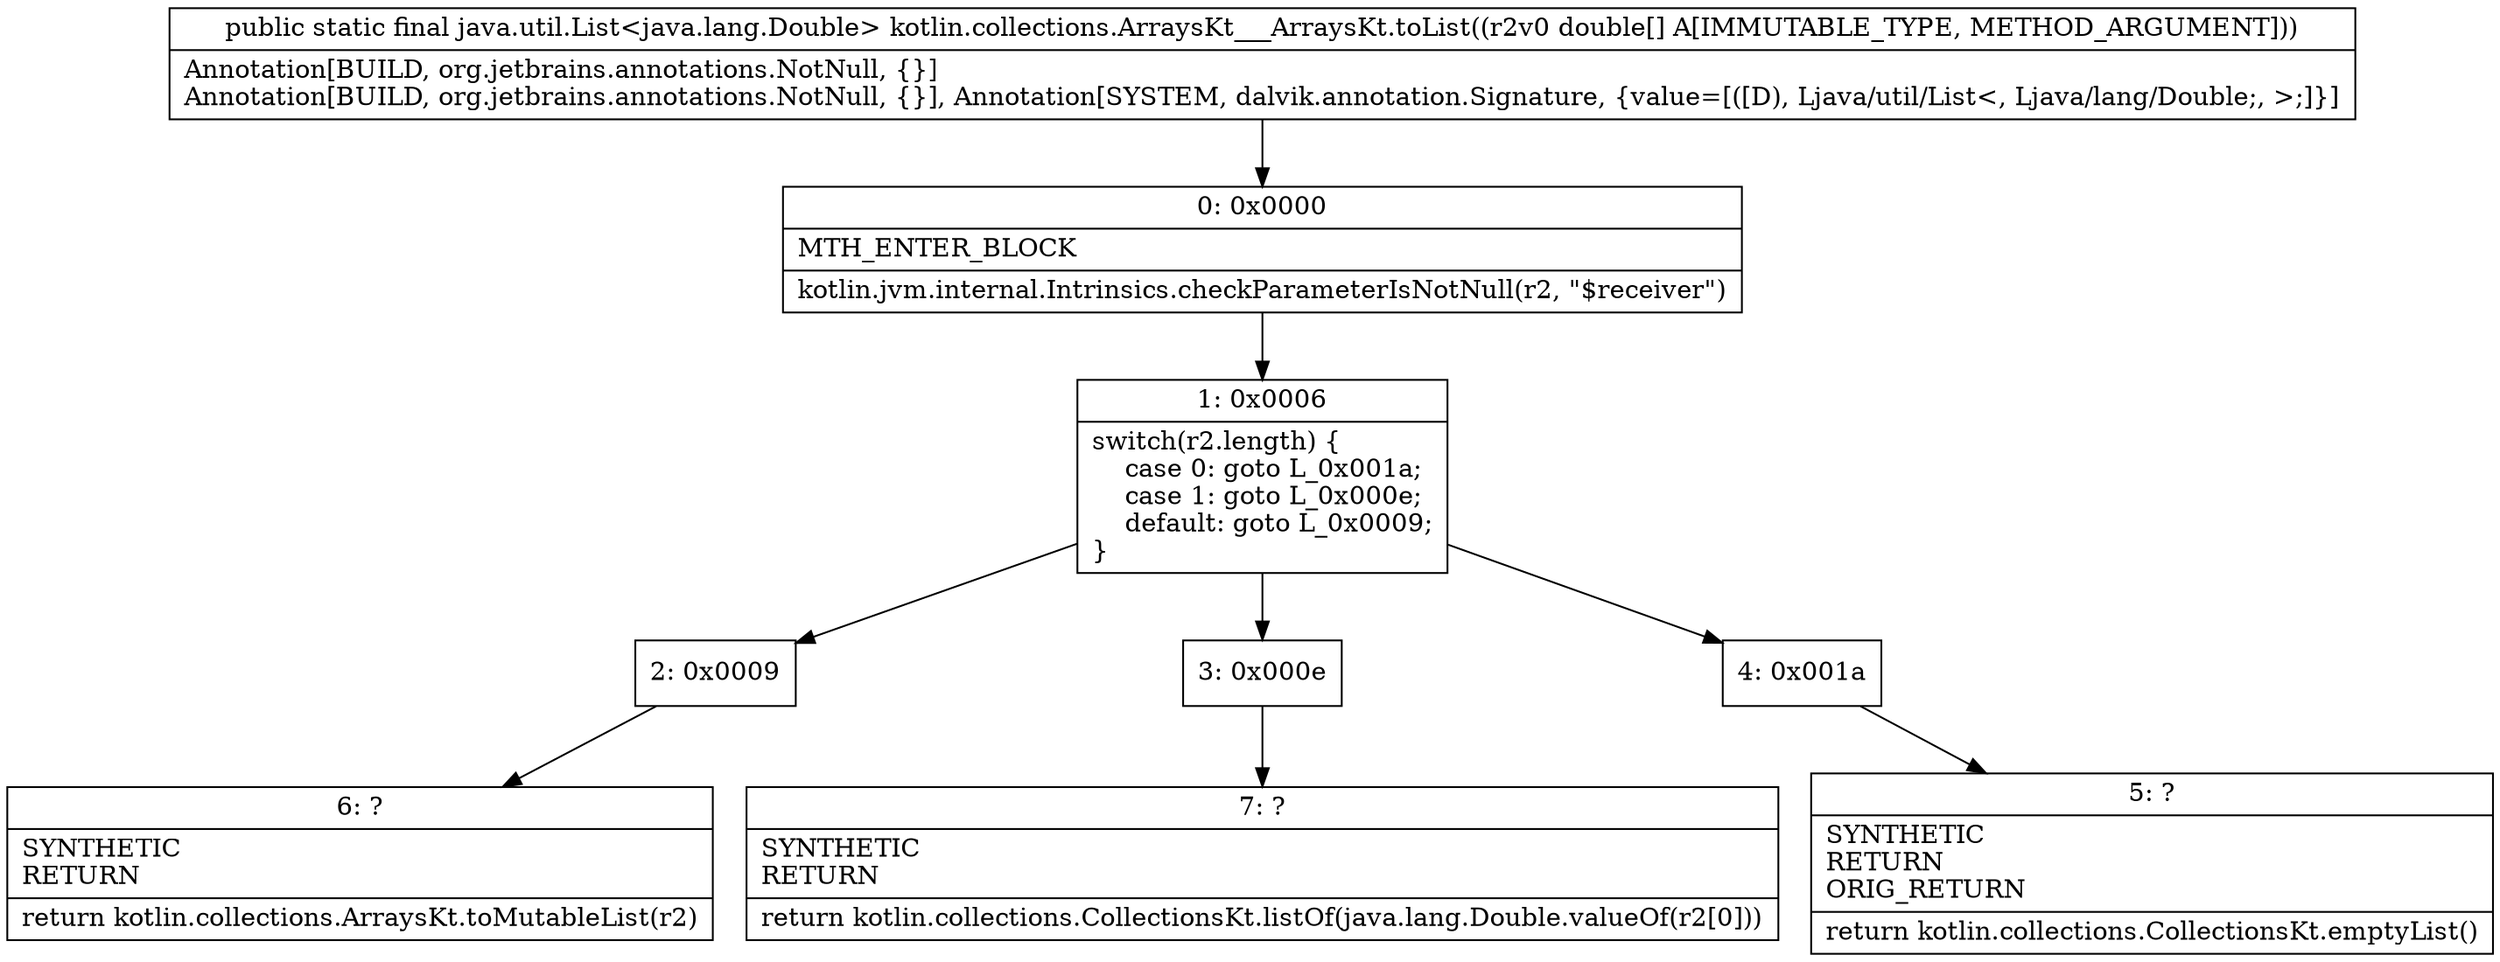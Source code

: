 digraph "CFG forkotlin.collections.ArraysKt___ArraysKt.toList([D)Ljava\/util\/List;" {
Node_0 [shape=record,label="{0\:\ 0x0000|MTH_ENTER_BLOCK\l|kotlin.jvm.internal.Intrinsics.checkParameterIsNotNull(r2, \"$receiver\")\l}"];
Node_1 [shape=record,label="{1\:\ 0x0006|switch(r2.length) \{\l    case 0: goto L_0x001a;\l    case 1: goto L_0x000e;\l    default: goto L_0x0009;\l\}\l}"];
Node_2 [shape=record,label="{2\:\ 0x0009}"];
Node_3 [shape=record,label="{3\:\ 0x000e}"];
Node_4 [shape=record,label="{4\:\ 0x001a}"];
Node_5 [shape=record,label="{5\:\ ?|SYNTHETIC\lRETURN\lORIG_RETURN\l|return kotlin.collections.CollectionsKt.emptyList()\l}"];
Node_6 [shape=record,label="{6\:\ ?|SYNTHETIC\lRETURN\l|return kotlin.collections.ArraysKt.toMutableList(r2)\l}"];
Node_7 [shape=record,label="{7\:\ ?|SYNTHETIC\lRETURN\l|return kotlin.collections.CollectionsKt.listOf(java.lang.Double.valueOf(r2[0]))\l}"];
MethodNode[shape=record,label="{public static final java.util.List\<java.lang.Double\> kotlin.collections.ArraysKt___ArraysKt.toList((r2v0 double[] A[IMMUTABLE_TYPE, METHOD_ARGUMENT]))  | Annotation[BUILD, org.jetbrains.annotations.NotNull, \{\}]\lAnnotation[BUILD, org.jetbrains.annotations.NotNull, \{\}], Annotation[SYSTEM, dalvik.annotation.Signature, \{value=[([D), Ljava\/util\/List\<, Ljava\/lang\/Double;, \>;]\}]\l}"];
MethodNode -> Node_0;
Node_0 -> Node_1;
Node_1 -> Node_2;
Node_1 -> Node_3;
Node_1 -> Node_4;
Node_2 -> Node_6;
Node_3 -> Node_7;
Node_4 -> Node_5;
}

